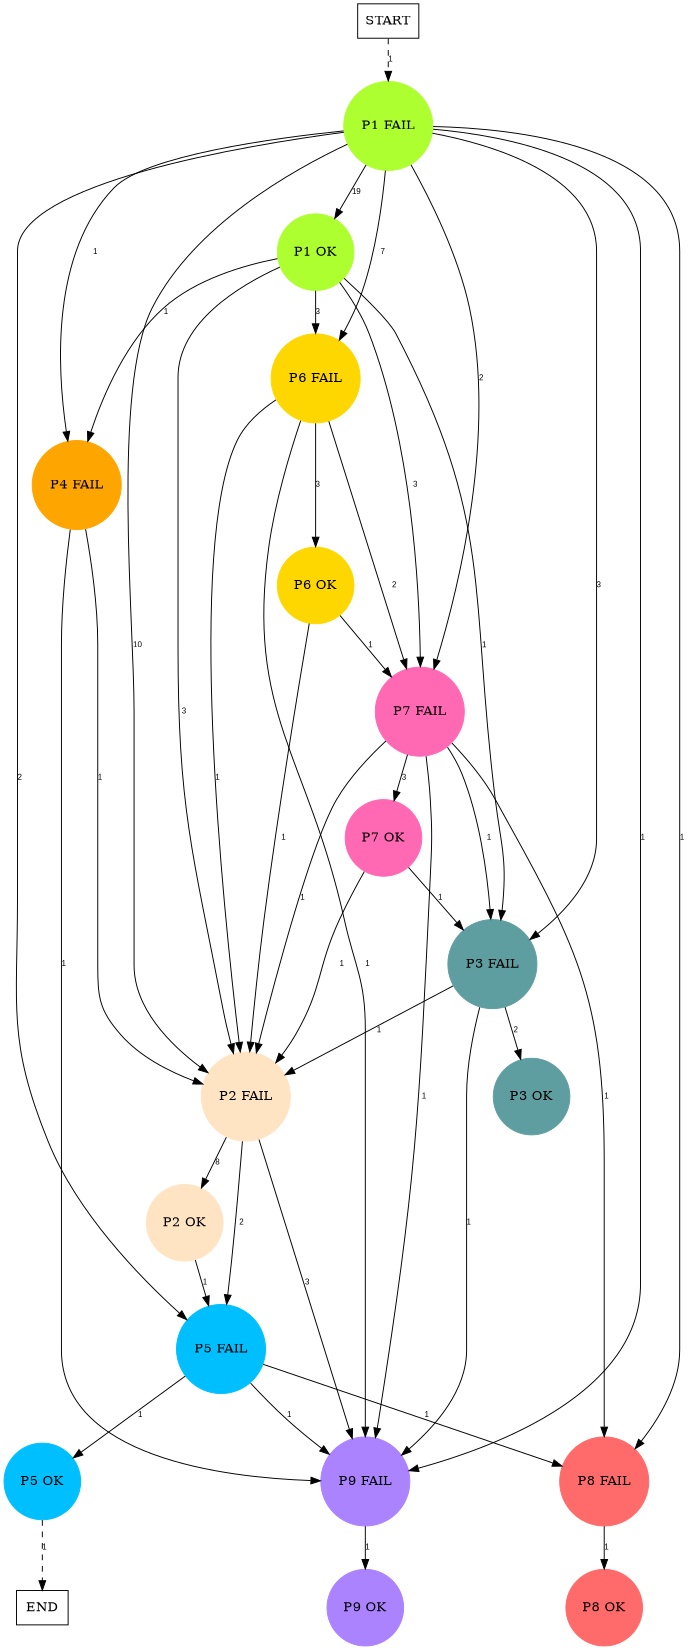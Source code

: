 digraph graphname {
	dpi = 150
	size="16,11!";
	margin = 0;
"P1 FAIL" [shape=circle, color=greenyellow, style=filled]"P6 FAIL" [shape=circle, color=gold, style=filled]"P1 OK" [shape=circle, color=greenyellow, style=filled]"P6 OK" [shape=circle, color=gold, style=filled]"P7 FAIL" [shape=circle, color=hotpink, style=filled]"P7 OK" [shape=circle, color=hotpink, style=filled]"P3 FAIL" [shape=circle, color=cadetblue, style=filled]"P3 OK" [shape=circle, color=cadetblue, style=filled]"P2 FAIL" [shape=circle, color=bisque, style=filled]"P2 OK" [shape=circle, color=bisque, style=filled]"P5 FAIL" [shape=circle, color=deepskyblue, style=filled]"P8 FAIL" [shape=circle, color=indianred1, style=filled]"P8 OK" [shape=circle, color=indianred1, style=filled]"P9 FAIL" [shape=circle, color=mediumpurple1, style=filled]"P9 OK" [shape=circle, color=mediumpurple1, style=filled]"P4 FAIL" [shape=circle, color=orange, style=filled]"P5 OK" [shape=circle, color=deepskyblue, style=filled]"START" [shape=box, fillcolor=white, style=filled, color=black]"END" [shape=box, fillcolor=white, style=filled, color=black]"P1 FAIL" -> "P6 FAIL" [ label ="7" labelfloat=false fontname="Arial" fontsize=8]
"P1 FAIL" -> "P1 OK" [ label ="19" labelfloat=false fontname="Arial" fontsize=8]
"P1 FAIL" -> "P7 FAIL" [ label ="2" labelfloat=false fontname="Arial" fontsize=8]
"P1 FAIL" -> "P3 FAIL" [ label ="3" labelfloat=false fontname="Arial" fontsize=8]
"P1 FAIL" -> "P2 FAIL" [ label ="10" labelfloat=false fontname="Arial" fontsize=8]
"P1 FAIL" -> "P5 FAIL" [ label ="2" labelfloat=false fontname="Arial" fontsize=8]
"P1 FAIL" -> "P8 FAIL" [ label ="1" labelfloat=false fontname="Arial" fontsize=8]
"P1 FAIL" -> "P9 FAIL" [ label ="1" labelfloat=false fontname="Arial" fontsize=8]
"P1 FAIL" -> "P4 FAIL" [ label ="1" labelfloat=false fontname="Arial" fontsize=8]
"P6 FAIL" -> "P6 OK" [ label ="3" labelfloat=false fontname="Arial" fontsize=8]
"P6 FAIL" -> "P7 FAIL" [ label ="2" labelfloat=false fontname="Arial" fontsize=8]
"P6 FAIL" -> "P2 FAIL" [ label ="1" labelfloat=false fontname="Arial" fontsize=8]
"P6 FAIL" -> "P9 FAIL" [ label ="1" labelfloat=false fontname="Arial" fontsize=8]
"P1 OK" -> "P6 FAIL" [ label ="3" labelfloat=false fontname="Arial" fontsize=8]
"P1 OK" -> "P7 FAIL" [ label ="3" labelfloat=false fontname="Arial" fontsize=8]
"P1 OK" -> "P3 FAIL" [ label ="1" labelfloat=false fontname="Arial" fontsize=8]
"P1 OK" -> "P2 FAIL" [ label ="3" labelfloat=false fontname="Arial" fontsize=8]
"P1 OK" -> "P4 FAIL" [ label ="1" labelfloat=false fontname="Arial" fontsize=8]
"P6 OK" -> "P7 FAIL" [ label ="1" labelfloat=false fontname="Arial" fontsize=8]
"P6 OK" -> "P2 FAIL" [ label ="1" labelfloat=false fontname="Arial" fontsize=8]
"P7 FAIL" -> "P7 OK" [ label ="3" labelfloat=false fontname="Arial" fontsize=8]
"P7 FAIL" -> "P3 FAIL" [ label ="1" labelfloat=false fontname="Arial" fontsize=8]
"P7 FAIL" -> "P2 FAIL" [ label ="1" labelfloat=false fontname="Arial" fontsize=8]
"P7 FAIL" -> "P8 FAIL" [ label ="1" labelfloat=false fontname="Arial" fontsize=8]
"P7 FAIL" -> "P9 FAIL" [ label ="1" labelfloat=false fontname="Arial" fontsize=8]
"P7 OK" -> "P3 FAIL" [ label ="1" labelfloat=false fontname="Arial" fontsize=8]
"P7 OK" -> "P2 FAIL" [ label ="1" labelfloat=false fontname="Arial" fontsize=8]
"P3 FAIL" -> "P3 OK" [ label ="2" labelfloat=false fontname="Arial" fontsize=8]
"P3 FAIL" -> "P2 FAIL" [ label ="1" labelfloat=false fontname="Arial" fontsize=8]
"P3 FAIL" -> "P9 FAIL" [ label ="1" labelfloat=false fontname="Arial" fontsize=8]
"P2 FAIL" -> "P2 OK" [ label ="8" labelfloat=false fontname="Arial" fontsize=8]
"P2 FAIL" -> "P5 FAIL" [ label ="2" labelfloat=false fontname="Arial" fontsize=8]
"P2 FAIL" -> "P9 FAIL" [ label ="3" labelfloat=false fontname="Arial" fontsize=8]
"P2 OK" -> "P5 FAIL" [ label ="1" labelfloat=false fontname="Arial" fontsize=8]
"P5 FAIL" -> "P8 FAIL" [ label ="1" labelfloat=false fontname="Arial" fontsize=8]
"P5 FAIL" -> "P9 FAIL" [ label ="1" labelfloat=false fontname="Arial" fontsize=8]
"P5 FAIL" -> "P5 OK" [ label ="1" labelfloat=false fontname="Arial" fontsize=8]
"P8 FAIL" -> "P8 OK" [ label ="1" labelfloat=false fontname="Arial" fontsize=8]
"P9 FAIL" -> "P9 OK" [ label ="1" labelfloat=false fontname="Arial" fontsize=8]
"P4 FAIL" -> "P2 FAIL" [ label ="1" labelfloat=false fontname="Arial" fontsize=8]
"P4 FAIL" -> "P9 FAIL" [ label ="1" labelfloat=false fontname="Arial" fontsize=8]
"P5 OK" -> "END" [ style = dashed label ="1" labelfloat=false fontname="Arial" fontsize=8]
"START" -> "P1 FAIL" [ style = dashed label ="1" labelfloat=false fontname="Arial" fontsize=8]
}